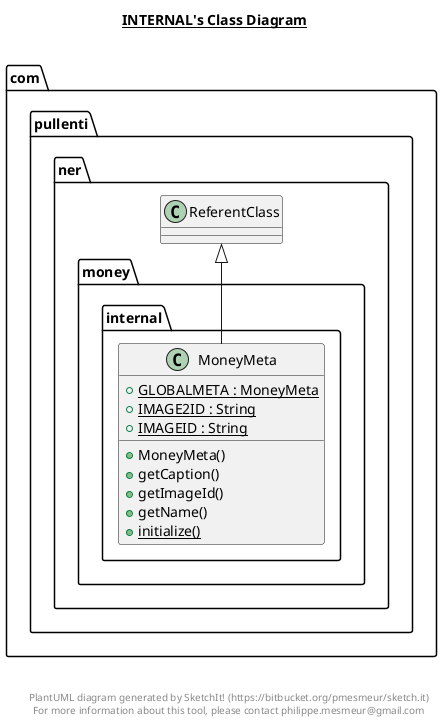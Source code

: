 @startuml

title __INTERNAL's Class Diagram__\n

  namespace com.pullenti.ner {
    namespace money {
      namespace internal {
        class com.pullenti.ner.money.internal.MoneyMeta {
            {static} + GLOBALMETA : MoneyMeta
            {static} + IMAGE2ID : String
            {static} + IMAGEID : String
            + MoneyMeta()
            + getCaption()
            + getImageId()
            + getName()
            {static} + initialize()
        }
      }
    }
  }
  

  com.pullenti.ner.money.internal.MoneyMeta -up-|> com.pullenti.ner.ReferentClass


right footer


PlantUML diagram generated by SketchIt! (https://bitbucket.org/pmesmeur/sketch.it)
For more information about this tool, please contact philippe.mesmeur@gmail.com
endfooter

@enduml
